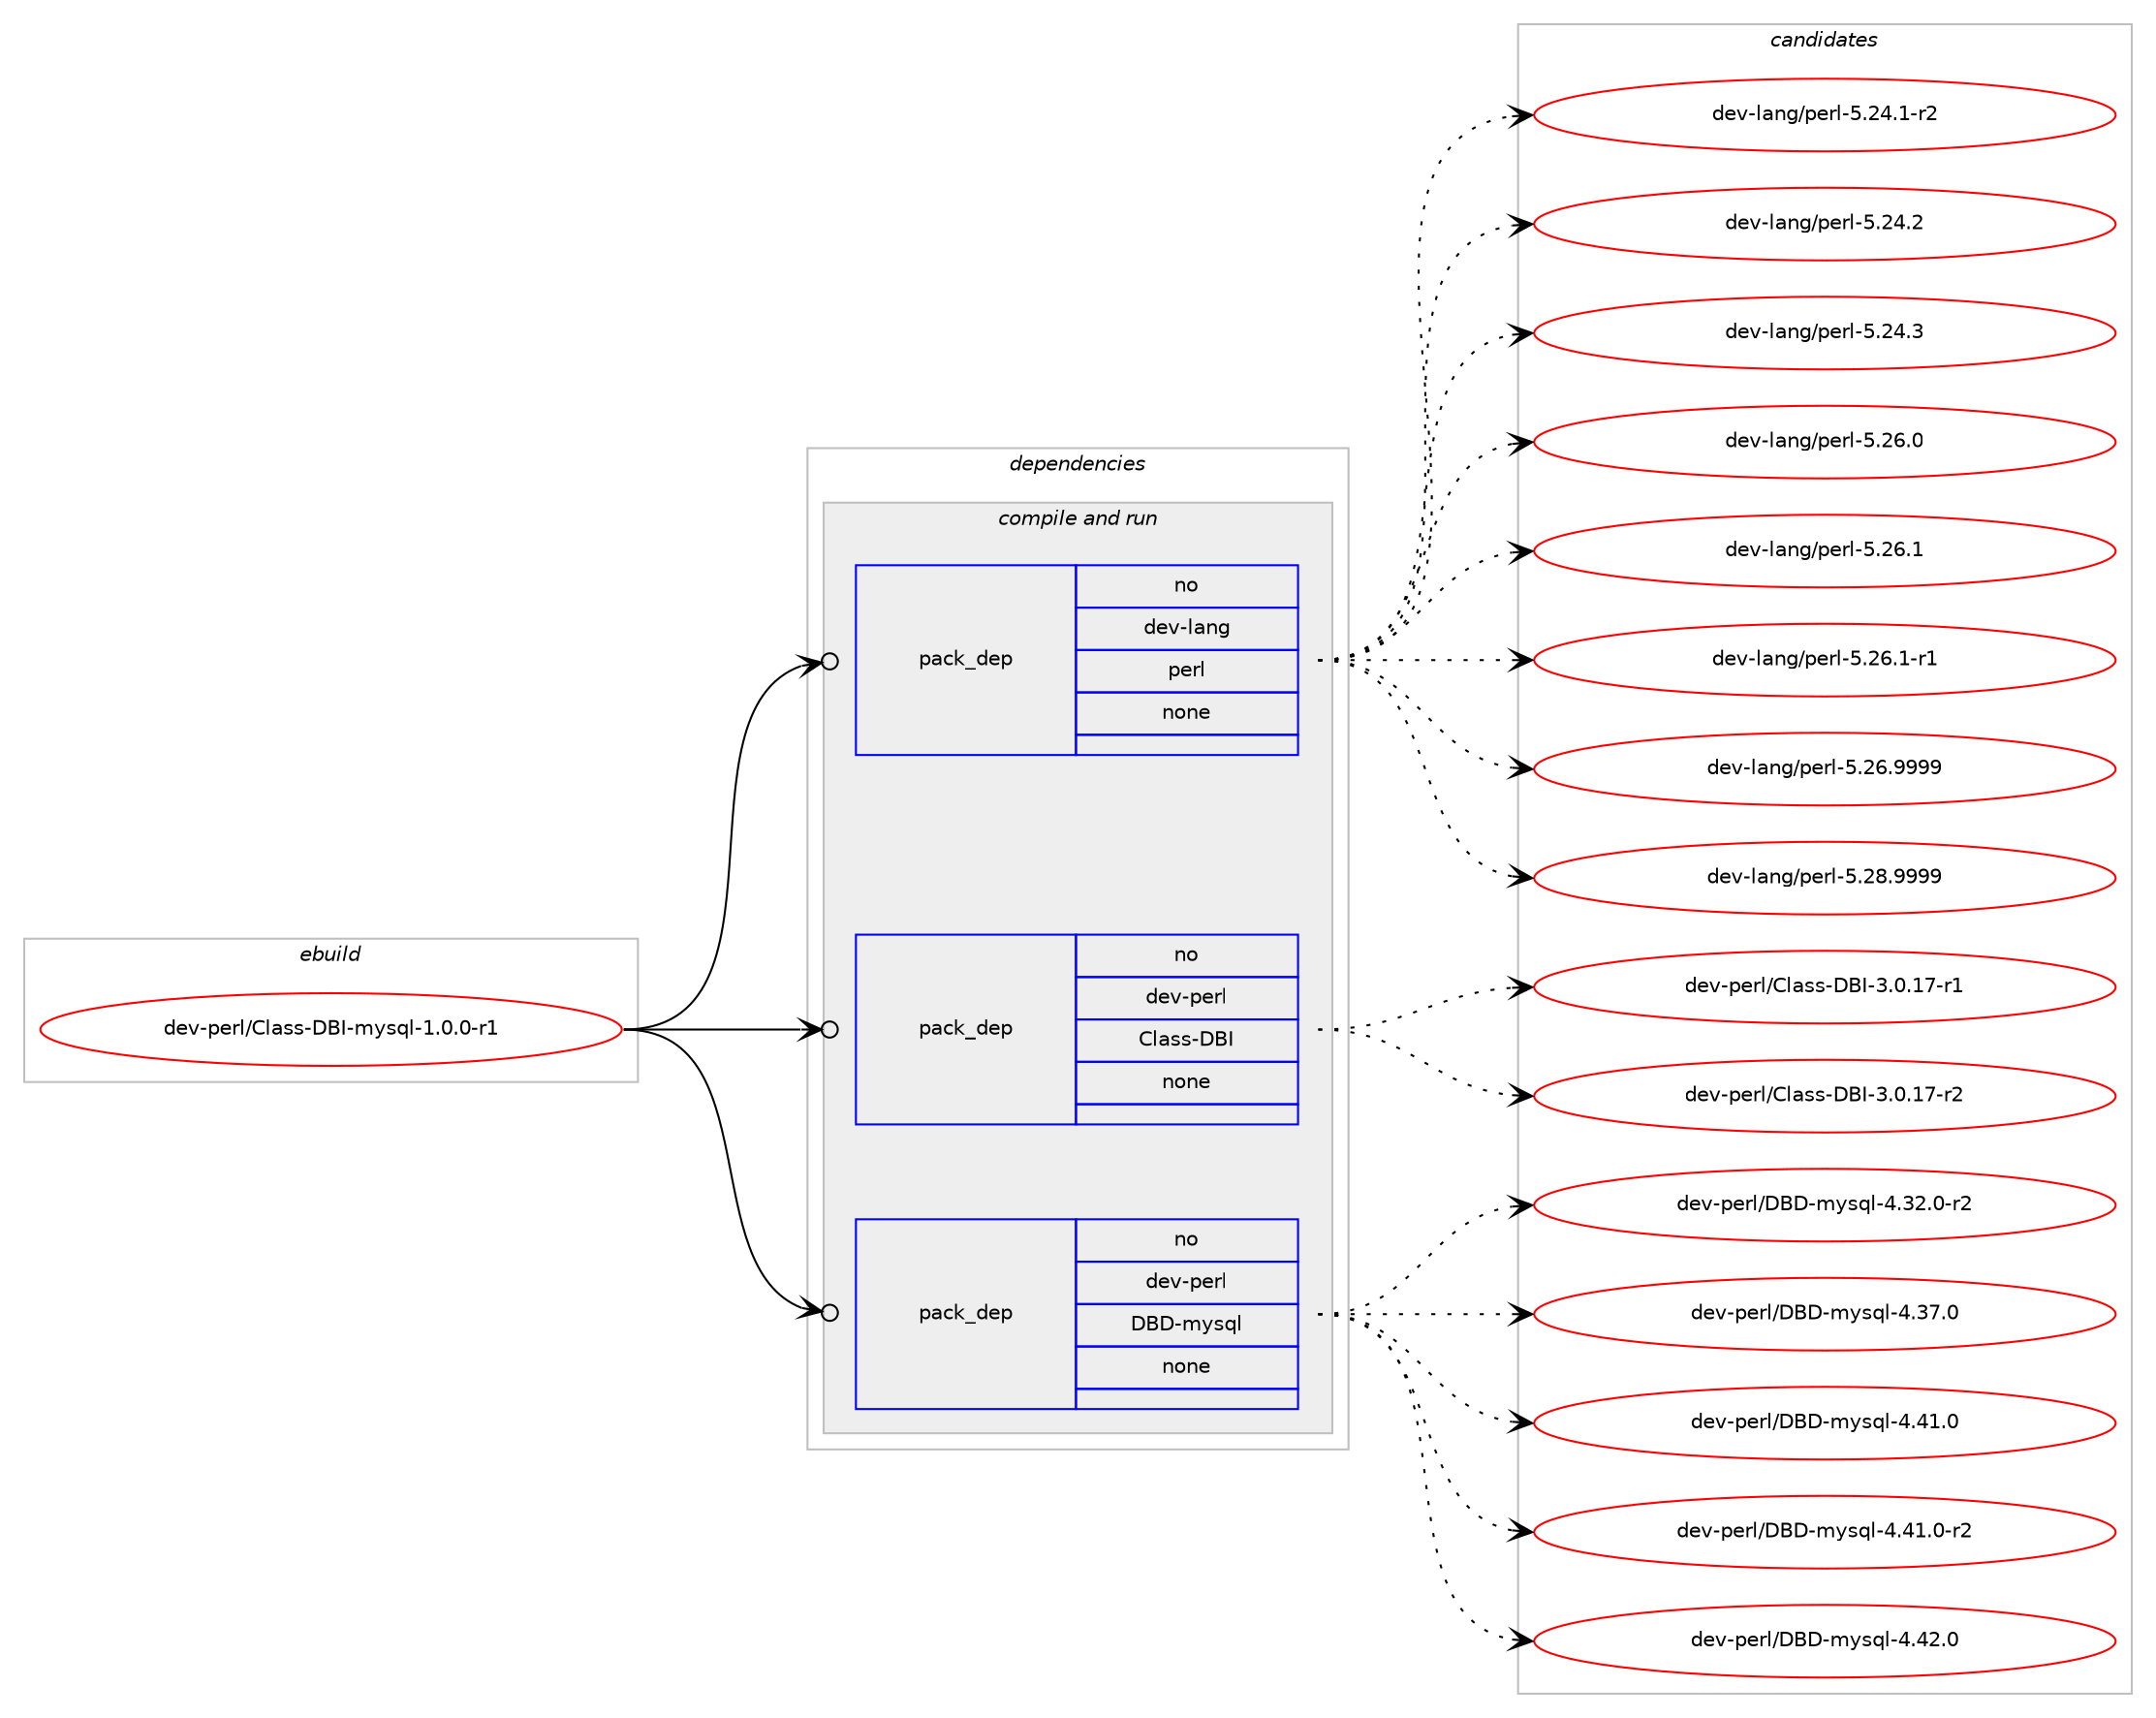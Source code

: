 digraph prolog {

# *************
# Graph options
# *************

newrank=true;
concentrate=true;
compound=true;
graph [rankdir=LR,fontname=Helvetica,fontsize=10,ranksep=1.5];#, ranksep=2.5, nodesep=0.2];
edge  [arrowhead=vee];
node  [fontname=Helvetica,fontsize=10];

# **********
# The ebuild
# **********

subgraph cluster_leftcol {
color=gray;
rank=same;
label=<<i>ebuild</i>>;
id [label="dev-perl/Class-DBI-mysql-1.0.0-r1", color=red, width=4, href="../dev-perl/Class-DBI-mysql-1.0.0-r1.svg"];
}

# ****************
# The dependencies
# ****************

subgraph cluster_midcol {
color=gray;
label=<<i>dependencies</i>>;
subgraph cluster_compile {
fillcolor="#eeeeee";
style=filled;
label=<<i>compile</i>>;
}
subgraph cluster_compileandrun {
fillcolor="#eeeeee";
style=filled;
label=<<i>compile and run</i>>;
subgraph pack95647 {
dependency126097 [label=<<TABLE BORDER="0" CELLBORDER="1" CELLSPACING="0" CELLPADDING="4" WIDTH="220"><TR><TD ROWSPAN="6" CELLPADDING="30">pack_dep</TD></TR><TR><TD WIDTH="110">no</TD></TR><TR><TD>dev-lang</TD></TR><TR><TD>perl</TD></TR><TR><TD>none</TD></TR><TR><TD></TD></TR></TABLE>>, shape=none, color=blue];
}
id:e -> dependency126097:w [weight=20,style="solid",arrowhead="odotvee"];
subgraph pack95648 {
dependency126098 [label=<<TABLE BORDER="0" CELLBORDER="1" CELLSPACING="0" CELLPADDING="4" WIDTH="220"><TR><TD ROWSPAN="6" CELLPADDING="30">pack_dep</TD></TR><TR><TD WIDTH="110">no</TD></TR><TR><TD>dev-perl</TD></TR><TR><TD>Class-DBI</TD></TR><TR><TD>none</TD></TR><TR><TD></TD></TR></TABLE>>, shape=none, color=blue];
}
id:e -> dependency126098:w [weight=20,style="solid",arrowhead="odotvee"];
subgraph pack95649 {
dependency126099 [label=<<TABLE BORDER="0" CELLBORDER="1" CELLSPACING="0" CELLPADDING="4" WIDTH="220"><TR><TD ROWSPAN="6" CELLPADDING="30">pack_dep</TD></TR><TR><TD WIDTH="110">no</TD></TR><TR><TD>dev-perl</TD></TR><TR><TD>DBD-mysql</TD></TR><TR><TD>none</TD></TR><TR><TD></TD></TR></TABLE>>, shape=none, color=blue];
}
id:e -> dependency126099:w [weight=20,style="solid",arrowhead="odotvee"];
}
subgraph cluster_run {
fillcolor="#eeeeee";
style=filled;
label=<<i>run</i>>;
}
}

# **************
# The candidates
# **************

subgraph cluster_choices {
rank=same;
color=gray;
label=<<i>candidates</i>>;

subgraph choice95647 {
color=black;
nodesep=1;
choice100101118451089711010347112101114108455346505246494511450 [label="dev-lang/perl-5.24.1-r2", color=red, width=4,href="../dev-lang/perl-5.24.1-r2.svg"];
choice10010111845108971101034711210111410845534650524650 [label="dev-lang/perl-5.24.2", color=red, width=4,href="../dev-lang/perl-5.24.2.svg"];
choice10010111845108971101034711210111410845534650524651 [label="dev-lang/perl-5.24.3", color=red, width=4,href="../dev-lang/perl-5.24.3.svg"];
choice10010111845108971101034711210111410845534650544648 [label="dev-lang/perl-5.26.0", color=red, width=4,href="../dev-lang/perl-5.26.0.svg"];
choice10010111845108971101034711210111410845534650544649 [label="dev-lang/perl-5.26.1", color=red, width=4,href="../dev-lang/perl-5.26.1.svg"];
choice100101118451089711010347112101114108455346505446494511449 [label="dev-lang/perl-5.26.1-r1", color=red, width=4,href="../dev-lang/perl-5.26.1-r1.svg"];
choice10010111845108971101034711210111410845534650544657575757 [label="dev-lang/perl-5.26.9999", color=red, width=4,href="../dev-lang/perl-5.26.9999.svg"];
choice10010111845108971101034711210111410845534650564657575757 [label="dev-lang/perl-5.28.9999", color=red, width=4,href="../dev-lang/perl-5.28.9999.svg"];
dependency126097:e -> choice100101118451089711010347112101114108455346505246494511450:w [style=dotted,weight="100"];
dependency126097:e -> choice10010111845108971101034711210111410845534650524650:w [style=dotted,weight="100"];
dependency126097:e -> choice10010111845108971101034711210111410845534650524651:w [style=dotted,weight="100"];
dependency126097:e -> choice10010111845108971101034711210111410845534650544648:w [style=dotted,weight="100"];
dependency126097:e -> choice10010111845108971101034711210111410845534650544649:w [style=dotted,weight="100"];
dependency126097:e -> choice100101118451089711010347112101114108455346505446494511449:w [style=dotted,weight="100"];
dependency126097:e -> choice10010111845108971101034711210111410845534650544657575757:w [style=dotted,weight="100"];
dependency126097:e -> choice10010111845108971101034711210111410845534650564657575757:w [style=dotted,weight="100"];
}
subgraph choice95648 {
color=black;
nodesep=1;
choice1001011184511210111410847671089711511545686673455146484649554511449 [label="dev-perl/Class-DBI-3.0.17-r1", color=red, width=4,href="../dev-perl/Class-DBI-3.0.17-r1.svg"];
choice1001011184511210111410847671089711511545686673455146484649554511450 [label="dev-perl/Class-DBI-3.0.17-r2", color=red, width=4,href="../dev-perl/Class-DBI-3.0.17-r2.svg"];
dependency126098:e -> choice1001011184511210111410847671089711511545686673455146484649554511449:w [style=dotted,weight="100"];
dependency126098:e -> choice1001011184511210111410847671089711511545686673455146484649554511450:w [style=dotted,weight="100"];
}
subgraph choice95649 {
color=black;
nodesep=1;
choice100101118451121011141084768666845109121115113108455246515046484511450 [label="dev-perl/DBD-mysql-4.32.0-r2", color=red, width=4,href="../dev-perl/DBD-mysql-4.32.0-r2.svg"];
choice10010111845112101114108476866684510912111511310845524651554648 [label="dev-perl/DBD-mysql-4.37.0", color=red, width=4,href="../dev-perl/DBD-mysql-4.37.0.svg"];
choice10010111845112101114108476866684510912111511310845524652494648 [label="dev-perl/DBD-mysql-4.41.0", color=red, width=4,href="../dev-perl/DBD-mysql-4.41.0.svg"];
choice100101118451121011141084768666845109121115113108455246524946484511450 [label="dev-perl/DBD-mysql-4.41.0-r2", color=red, width=4,href="../dev-perl/DBD-mysql-4.41.0-r2.svg"];
choice10010111845112101114108476866684510912111511310845524652504648 [label="dev-perl/DBD-mysql-4.42.0", color=red, width=4,href="../dev-perl/DBD-mysql-4.42.0.svg"];
dependency126099:e -> choice100101118451121011141084768666845109121115113108455246515046484511450:w [style=dotted,weight="100"];
dependency126099:e -> choice10010111845112101114108476866684510912111511310845524651554648:w [style=dotted,weight="100"];
dependency126099:e -> choice10010111845112101114108476866684510912111511310845524652494648:w [style=dotted,weight="100"];
dependency126099:e -> choice100101118451121011141084768666845109121115113108455246524946484511450:w [style=dotted,weight="100"];
dependency126099:e -> choice10010111845112101114108476866684510912111511310845524652504648:w [style=dotted,weight="100"];
}
}

}
